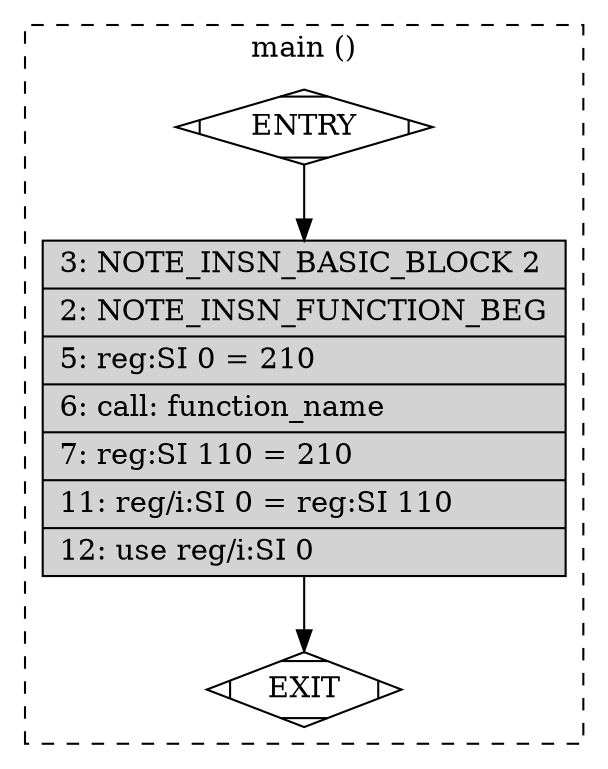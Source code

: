 digraph ".\addwithprint\addwithprint.c.212r.expand" {
	overlap=false
	subgraph cluster_main {
		style=dashed
		color=black
		label="main ()"
		bb_0 [label=ENTRY fillcolor=white shape=Mdiamond style=filled]
		bb_2 [label="{3: NOTE_INSN_BASIC_BLOCK\ 2\l\
|2: NOTE_INSN_FUNCTION_BEG\l\
|5: reg:SI 0 = 210\l\
|6: call: function_name\l\
|7: reg:SI 110 = 210\l\
|11: reg/i:SI 0 = reg:SI 110\l\
|12: use reg/i:SI 0\l\
}" fillcolor=lightgrey shape=record style=filled]
		bb_1 [label=EXIT fillcolor=white shape=Mdiamond style=filled]
		bb_0 -> bb_2 [constraint=true]
		bb_2 -> bb_1 [constraint=true]
	}
}
